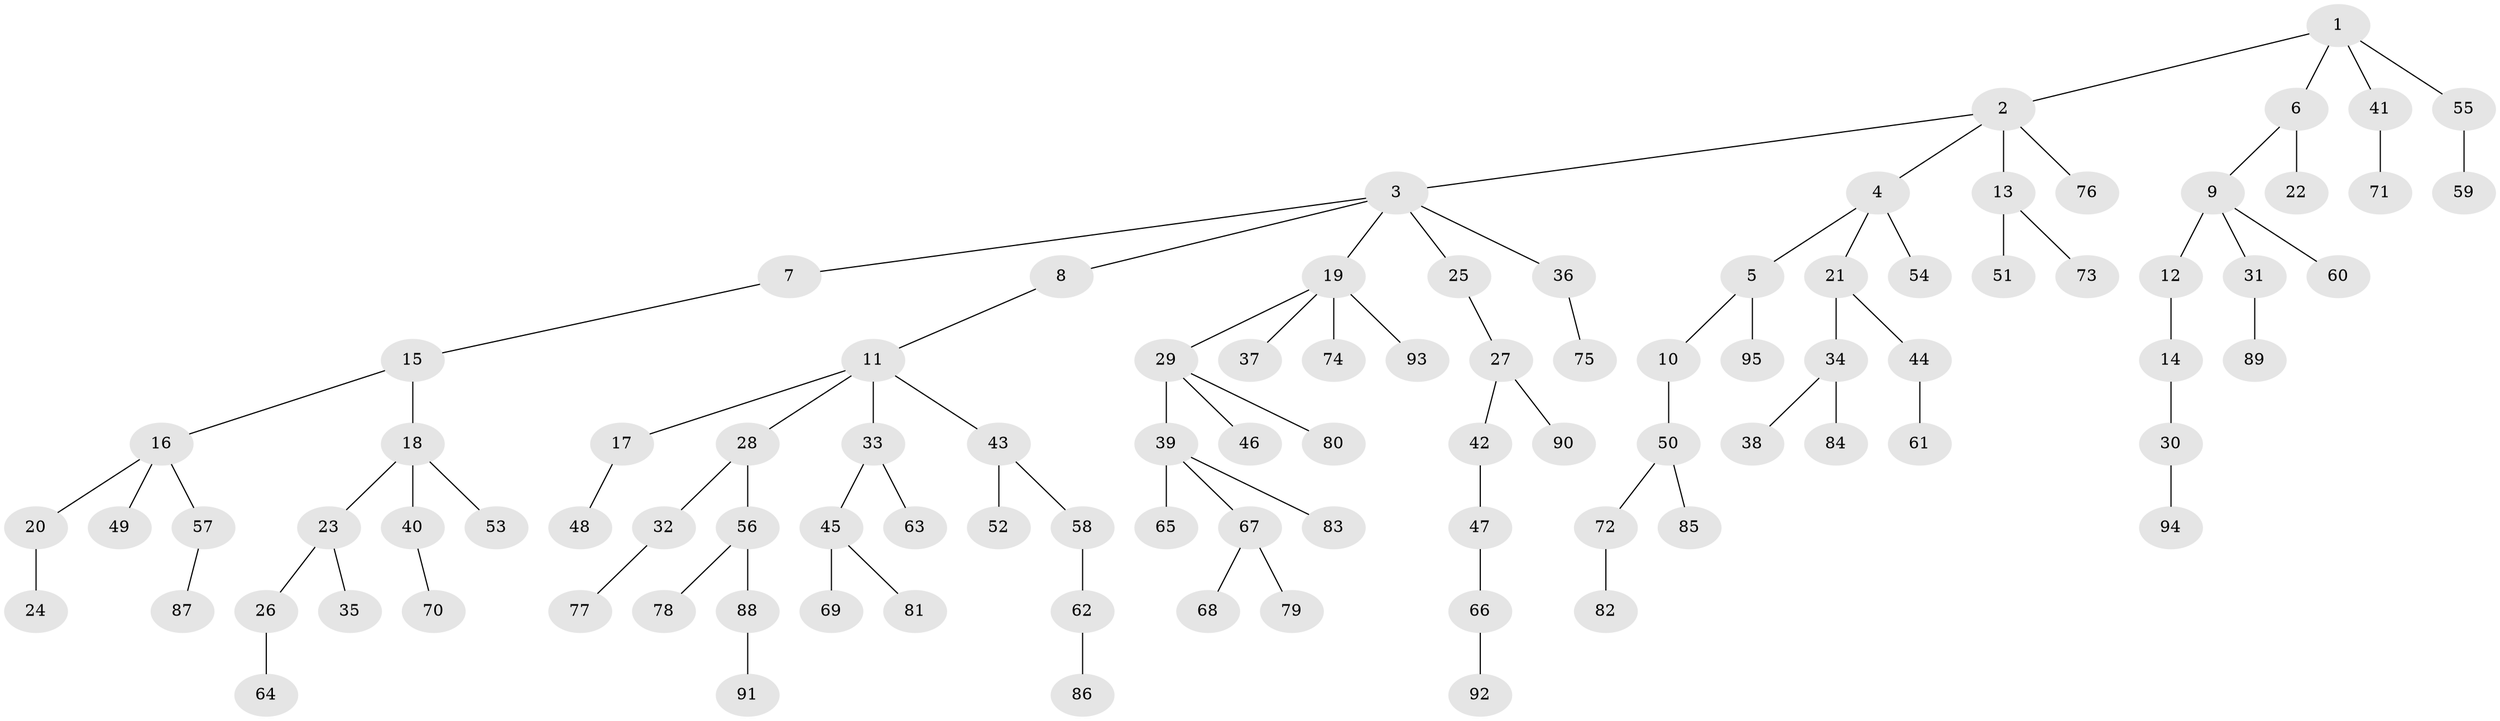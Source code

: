 // coarse degree distribution, {4: 0.041666666666666664, 6: 0.041666666666666664, 3: 0.125, 2: 0.375, 1: 0.4166666666666667}
// Generated by graph-tools (version 1.1) at 2025/51/03/04/25 22:51:37]
// undirected, 95 vertices, 94 edges
graph export_dot {
  node [color=gray90,style=filled];
  1;
  2;
  3;
  4;
  5;
  6;
  7;
  8;
  9;
  10;
  11;
  12;
  13;
  14;
  15;
  16;
  17;
  18;
  19;
  20;
  21;
  22;
  23;
  24;
  25;
  26;
  27;
  28;
  29;
  30;
  31;
  32;
  33;
  34;
  35;
  36;
  37;
  38;
  39;
  40;
  41;
  42;
  43;
  44;
  45;
  46;
  47;
  48;
  49;
  50;
  51;
  52;
  53;
  54;
  55;
  56;
  57;
  58;
  59;
  60;
  61;
  62;
  63;
  64;
  65;
  66;
  67;
  68;
  69;
  70;
  71;
  72;
  73;
  74;
  75;
  76;
  77;
  78;
  79;
  80;
  81;
  82;
  83;
  84;
  85;
  86;
  87;
  88;
  89;
  90;
  91;
  92;
  93;
  94;
  95;
  1 -- 2;
  1 -- 6;
  1 -- 41;
  1 -- 55;
  2 -- 3;
  2 -- 4;
  2 -- 13;
  2 -- 76;
  3 -- 7;
  3 -- 8;
  3 -- 19;
  3 -- 25;
  3 -- 36;
  4 -- 5;
  4 -- 21;
  4 -- 54;
  5 -- 10;
  5 -- 95;
  6 -- 9;
  6 -- 22;
  7 -- 15;
  8 -- 11;
  9 -- 12;
  9 -- 31;
  9 -- 60;
  10 -- 50;
  11 -- 17;
  11 -- 28;
  11 -- 33;
  11 -- 43;
  12 -- 14;
  13 -- 51;
  13 -- 73;
  14 -- 30;
  15 -- 16;
  15 -- 18;
  16 -- 20;
  16 -- 49;
  16 -- 57;
  17 -- 48;
  18 -- 23;
  18 -- 40;
  18 -- 53;
  19 -- 29;
  19 -- 37;
  19 -- 74;
  19 -- 93;
  20 -- 24;
  21 -- 34;
  21 -- 44;
  23 -- 26;
  23 -- 35;
  25 -- 27;
  26 -- 64;
  27 -- 42;
  27 -- 90;
  28 -- 32;
  28 -- 56;
  29 -- 39;
  29 -- 46;
  29 -- 80;
  30 -- 94;
  31 -- 89;
  32 -- 77;
  33 -- 45;
  33 -- 63;
  34 -- 38;
  34 -- 84;
  36 -- 75;
  39 -- 65;
  39 -- 67;
  39 -- 83;
  40 -- 70;
  41 -- 71;
  42 -- 47;
  43 -- 52;
  43 -- 58;
  44 -- 61;
  45 -- 69;
  45 -- 81;
  47 -- 66;
  50 -- 72;
  50 -- 85;
  55 -- 59;
  56 -- 78;
  56 -- 88;
  57 -- 87;
  58 -- 62;
  62 -- 86;
  66 -- 92;
  67 -- 68;
  67 -- 79;
  72 -- 82;
  88 -- 91;
}
